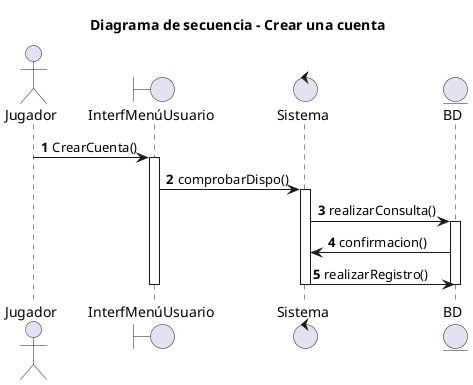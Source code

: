@startuml
title Diagrama de secuencia - Crear una cuenta
autonumber
actor Jugador
boundary InterfMenúUsuario
control Sistema
entity BD

Jugador -> InterfMenúUsuario : CrearCuenta()
activate InterfMenúUsuario
InterfMenúUsuario -> Sistema : comprobarDispo()
activate Sistema
Sistema -> BD : realizarConsulta()
activate BD
BD -> Sistema : confirmacion()
Sistema -> BD : realizarRegistro()
deactivate BD
deactivate Sistema
deactivate InterfMenúUsuario

@enduml